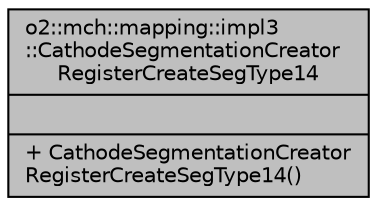 digraph "o2::mch::mapping::impl3::CathodeSegmentationCreatorRegisterCreateSegType14"
{
 // INTERACTIVE_SVG=YES
  bgcolor="transparent";
  edge [fontname="Helvetica",fontsize="10",labelfontname="Helvetica",labelfontsize="10"];
  node [fontname="Helvetica",fontsize="10",shape=record];
  Node1 [label="{o2::mch::mapping::impl3\l::CathodeSegmentationCreator\lRegisterCreateSegType14\n||+ CathodeSegmentationCreator\lRegisterCreateSegType14()\l}",height=0.2,width=0.4,color="black", fillcolor="grey75", style="filled" fontcolor="black"];
}
